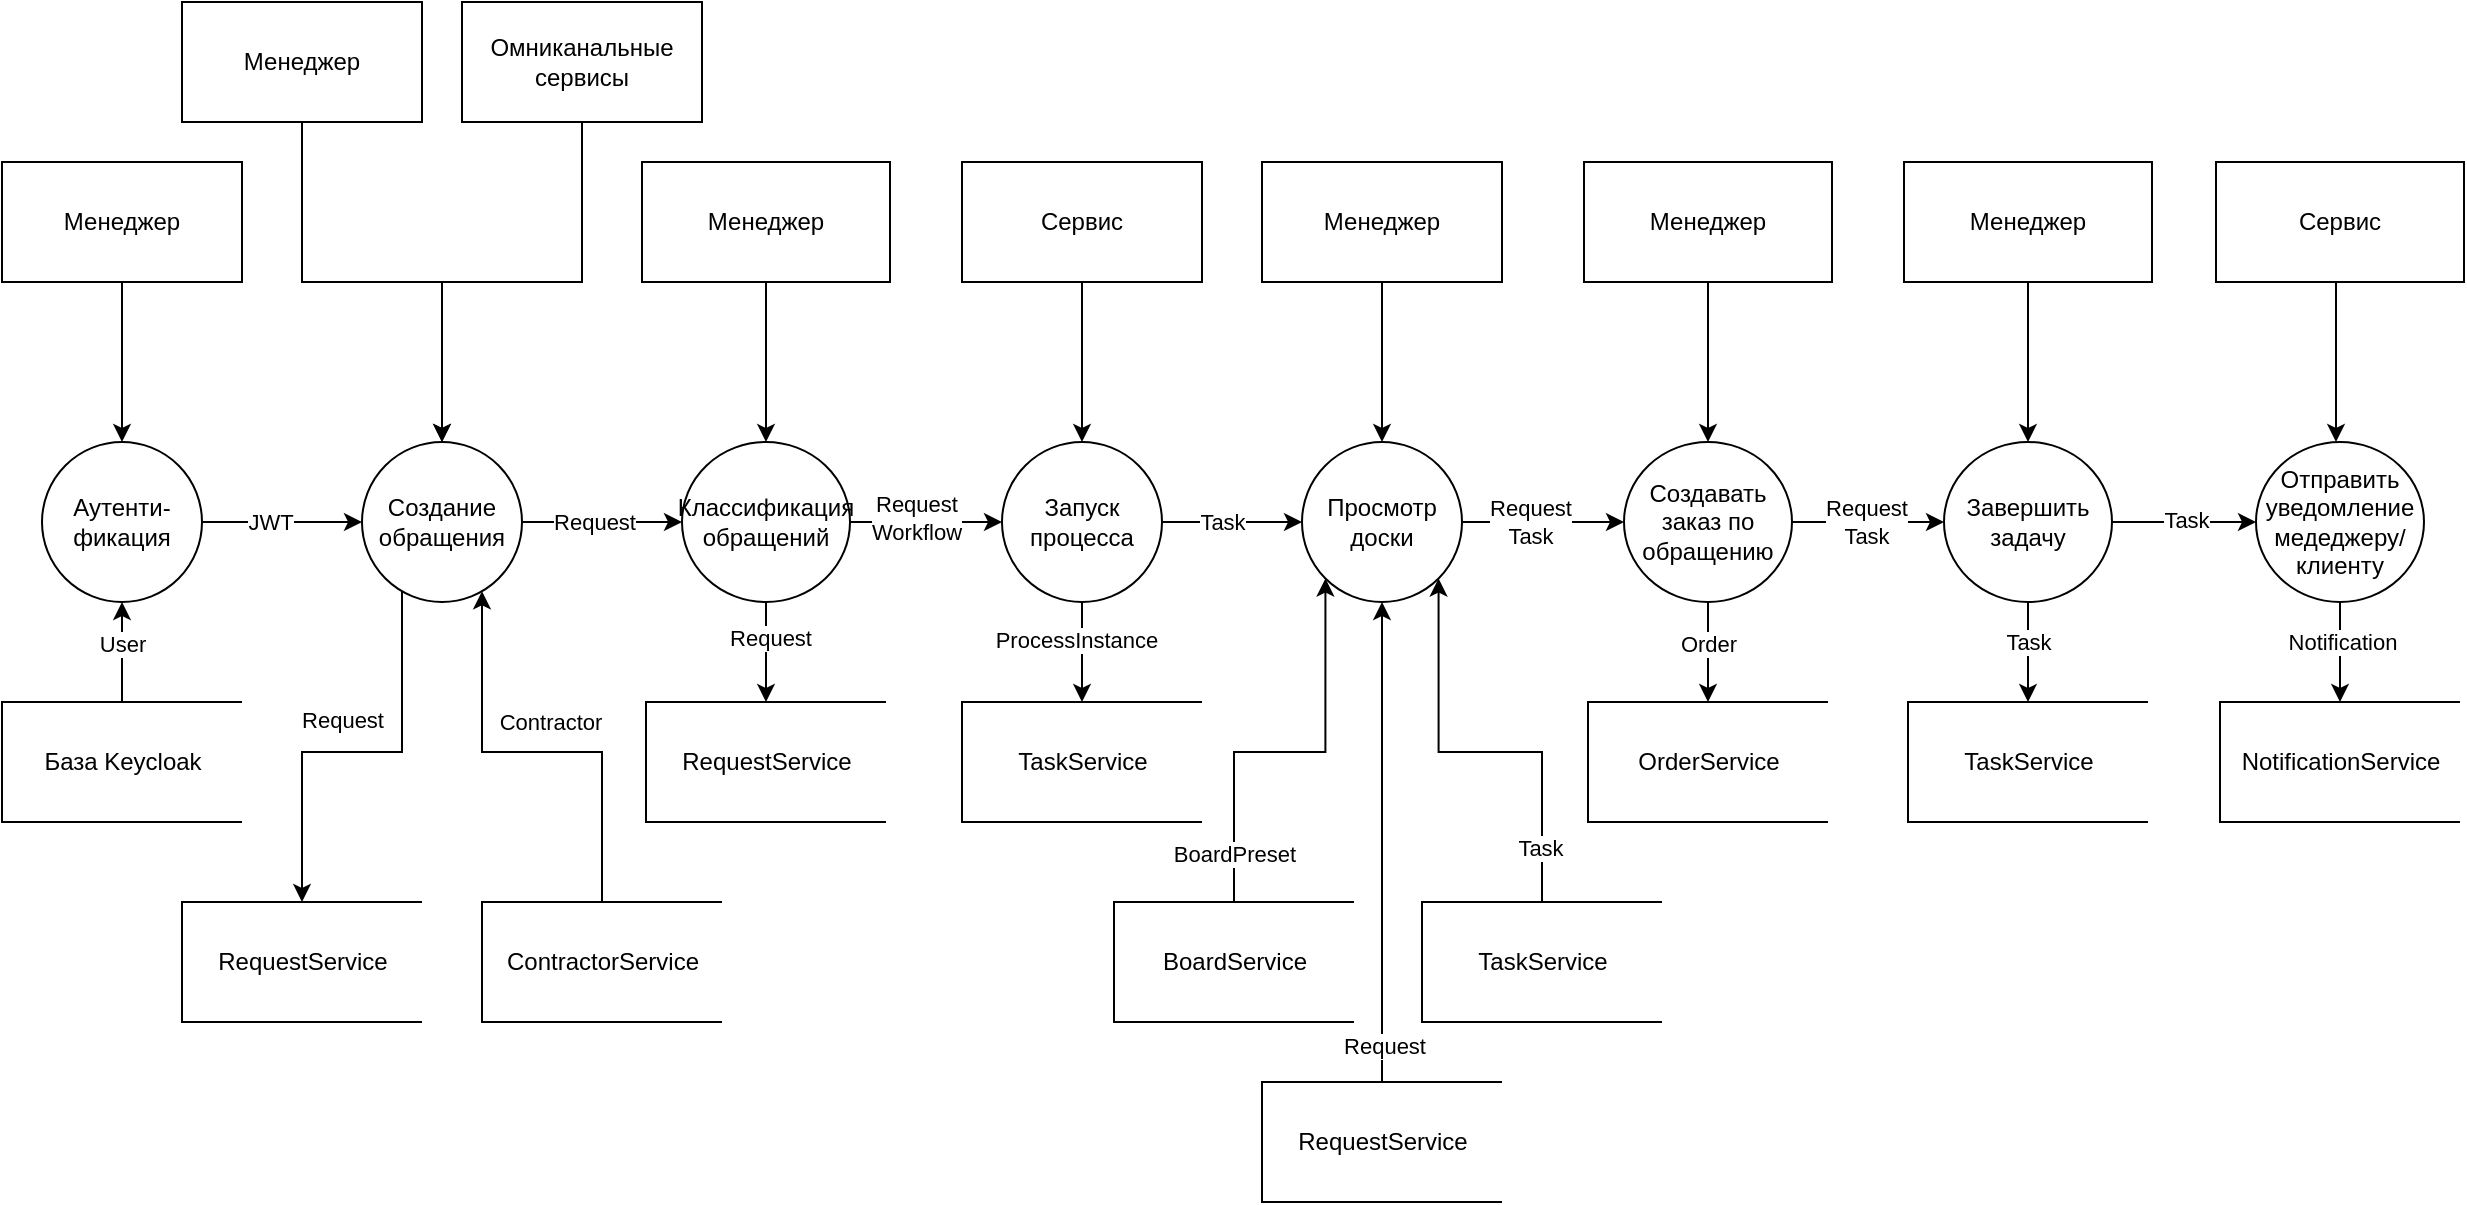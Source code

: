 <mxfile version="18.1.3" type="device"><diagram id="H--QP0-y7eRw9-9kaHLW" name="DFD"><mxGraphModel dx="3960" dy="1129" grid="1" gridSize="10" guides="1" tooltips="1" connect="1" arrows="1" fold="1" page="1" pageScale="1" pageWidth="827" pageHeight="1169" math="0" shadow="0"><root><mxCell id="0"/><mxCell id="1" parent="0"/><mxCell id="tN4KNItSdmDWHVcc150--39" value="" style="edgeStyle=orthogonalEdgeStyle;rounded=0;orthogonalLoop=1;jettySize=auto;html=1;entryX=0.5;entryY=0;entryDx=0;entryDy=0;fontSize=12;" parent="1" edge="1"><mxGeometry relative="1" as="geometry"><mxPoint x="-53" y="140" as="sourcePoint"/><mxPoint x="-53" y="220" as="targetPoint"/></mxGeometry></mxCell><mxCell id="tN4KNItSdmDWHVcc150--40" value="Cервис" style="rounded=0;whiteSpace=wrap;html=1;" parent="1" vertex="1"><mxGeometry x="-113" y="80" width="124" height="60" as="geometry"/></mxCell><mxCell id="GKgBgNIrzGKfXKhGHvOL-60" style="edgeStyle=orthogonalEdgeStyle;rounded=0;orthogonalLoop=1;jettySize=auto;html=1;entryX=0.5;entryY=0;entryDx=0;entryDy=0;entryPerimeter=0;" edge="1" parent="1" source="tN4KNItSdmDWHVcc150--41" target="GKgBgNIrzGKfXKhGHvOL-54"><mxGeometry relative="1" as="geometry"/></mxCell><mxCell id="GKgBgNIrzGKfXKhGHvOL-61" value="Notification" style="edgeLabel;html=1;align=center;verticalAlign=middle;resizable=0;points=[];" vertex="1" connectable="0" parent="GKgBgNIrzGKfXKhGHvOL-60"><mxGeometry x="-0.2" y="1" relative="1" as="geometry"><mxPoint as="offset"/></mxGeometry></mxCell><mxCell id="tN4KNItSdmDWHVcc150--41" value="Отправить уведомление медеджеру/клиенту" style="ellipse;whiteSpace=wrap;html=1;aspect=fixed;" parent="1" vertex="1"><mxGeometry x="-93" y="220" width="84" height="80" as="geometry"/></mxCell><mxCell id="GKgBgNIrzGKfXKhGHvOL-4" style="edgeStyle=orthogonalEdgeStyle;rounded=0;orthogonalLoop=1;jettySize=auto;html=1;" edge="1" parent="1" source="tN4KNItSdmDWHVcc150--50"><mxGeometry relative="1" as="geometry"><mxPoint x="-1040" y="260" as="targetPoint"/></mxGeometry></mxCell><mxCell id="GKgBgNIrzGKfXKhGHvOL-19" value="JWT" style="edgeLabel;html=1;align=center;verticalAlign=middle;resizable=0;points=[];" vertex="1" connectable="0" parent="GKgBgNIrzGKfXKhGHvOL-4"><mxGeometry x="-0.15" relative="1" as="geometry"><mxPoint as="offset"/></mxGeometry></mxCell><mxCell id="tN4KNItSdmDWHVcc150--50" value="&lt;font style=&quot;font-size: 12px;&quot;&gt;Аутенти-фикация&lt;/font&gt;" style="ellipse;whiteSpace=wrap;html=1;aspect=fixed;" parent="1" vertex="1"><mxGeometry x="-1200" y="220" width="80" height="80" as="geometry"/></mxCell><mxCell id="tN4KNItSdmDWHVcc150--51" value="" style="edgeStyle=orthogonalEdgeStyle;rounded=0;orthogonalLoop=1;jettySize=auto;html=1;entryX=0.5;entryY=0;entryDx=0;entryDy=0;fontSize=12;" parent="1" edge="1"><mxGeometry relative="1" as="geometry"><mxPoint x="-1160" y="140" as="sourcePoint"/><mxPoint x="-1160" y="220" as="targetPoint"/></mxGeometry></mxCell><mxCell id="tN4KNItSdmDWHVcc150--52" value="Менеджер" style="rounded=0;whiteSpace=wrap;html=1;" parent="1" vertex="1"><mxGeometry x="-1220" y="80" width="120" height="60" as="geometry"/></mxCell><mxCell id="GKgBgNIrzGKfXKhGHvOL-2" style="edgeStyle=orthogonalEdgeStyle;rounded=0;orthogonalLoop=1;jettySize=auto;html=1;exitX=0.5;exitY=0;exitDx=0;exitDy=0;exitPerimeter=0;" edge="1" parent="1" source="GKgBgNIrzGKfXKhGHvOL-1" target="tN4KNItSdmDWHVcc150--50"><mxGeometry relative="1" as="geometry"/></mxCell><mxCell id="GKgBgNIrzGKfXKhGHvOL-3" value="User" style="edgeLabel;html=1;align=center;verticalAlign=middle;resizable=0;points=[];" vertex="1" connectable="0" parent="GKgBgNIrzGKfXKhGHvOL-2"><mxGeometry x="-0.06" y="1" relative="1" as="geometry"><mxPoint x="1" y="-6" as="offset"/></mxGeometry></mxCell><mxCell id="GKgBgNIrzGKfXKhGHvOL-1" value="База Keycloak" style="strokeWidth=1;html=1;shape=mxgraph.flowchart.annotation_1;align=center;pointerEvents=1;fontSize=12;" vertex="1" parent="1"><mxGeometry x="-1220" y="350" width="120" height="60" as="geometry"/></mxCell><mxCell id="GKgBgNIrzGKfXKhGHvOL-11" style="edgeStyle=orthogonalEdgeStyle;rounded=0;orthogonalLoop=1;jettySize=auto;html=1;" edge="1" parent="1" source="GKgBgNIrzGKfXKhGHvOL-5" target="GKgBgNIrzGKfXKhGHvOL-10"><mxGeometry relative="1" as="geometry"><Array as="points"><mxPoint x="-1020" y="375"/><mxPoint x="-1070" y="375"/></Array></mxGeometry></mxCell><mxCell id="GKgBgNIrzGKfXKhGHvOL-14" value="Request" style="edgeLabel;html=1;align=center;verticalAlign=middle;resizable=0;points=[];" vertex="1" connectable="0" parent="GKgBgNIrzGKfXKhGHvOL-11"><mxGeometry x="-0.38" y="1" relative="1" as="geometry"><mxPoint x="-31" y="1" as="offset"/></mxGeometry></mxCell><mxCell id="GKgBgNIrzGKfXKhGHvOL-12" style="edgeStyle=orthogonalEdgeStyle;rounded=0;orthogonalLoop=1;jettySize=auto;html=1;" edge="1" parent="1" source="GKgBgNIrzGKfXKhGHvOL-5"><mxGeometry relative="1" as="geometry"><mxPoint x="-880" y="260" as="targetPoint"/></mxGeometry></mxCell><mxCell id="GKgBgNIrzGKfXKhGHvOL-20" value="Request" style="edgeLabel;html=1;align=center;verticalAlign=middle;resizable=0;points=[];" vertex="1" connectable="0" parent="GKgBgNIrzGKfXKhGHvOL-12"><mxGeometry x="-0.25" relative="1" as="geometry"><mxPoint x="6" as="offset"/></mxGeometry></mxCell><mxCell id="GKgBgNIrzGKfXKhGHvOL-5" value="&lt;font style=&quot;font-size: 12px;&quot;&gt;Создание&lt;br&gt;обращения&lt;br&gt;&lt;/font&gt;" style="ellipse;whiteSpace=wrap;html=1;aspect=fixed;" vertex="1" parent="1"><mxGeometry x="-1040" y="220" width="80" height="80" as="geometry"/></mxCell><mxCell id="GKgBgNIrzGKfXKhGHvOL-7" style="edgeStyle=orthogonalEdgeStyle;rounded=0;orthogonalLoop=1;jettySize=auto;html=1;entryX=0.5;entryY=0;entryDx=0;entryDy=0;" edge="1" parent="1" source="GKgBgNIrzGKfXKhGHvOL-6" target="GKgBgNIrzGKfXKhGHvOL-5"><mxGeometry relative="1" as="geometry"/></mxCell><mxCell id="GKgBgNIrzGKfXKhGHvOL-6" value="Менеджер" style="rounded=0;whiteSpace=wrap;html=1;" vertex="1" parent="1"><mxGeometry x="-1130" width="120" height="60" as="geometry"/></mxCell><mxCell id="GKgBgNIrzGKfXKhGHvOL-9" style="edgeStyle=orthogonalEdgeStyle;rounded=0;orthogonalLoop=1;jettySize=auto;html=1;entryX=0.5;entryY=0;entryDx=0;entryDy=0;" edge="1" parent="1" source="GKgBgNIrzGKfXKhGHvOL-8" target="GKgBgNIrzGKfXKhGHvOL-5"><mxGeometry relative="1" as="geometry"><Array as="points"><mxPoint x="-930" y="140"/><mxPoint x="-1000" y="140"/></Array></mxGeometry></mxCell><mxCell id="GKgBgNIrzGKfXKhGHvOL-8" value="Омниканальные сервисы" style="rounded=0;whiteSpace=wrap;html=1;" vertex="1" parent="1"><mxGeometry x="-990" width="120" height="60" as="geometry"/></mxCell><mxCell id="GKgBgNIrzGKfXKhGHvOL-10" value="RequestService" style="strokeWidth=1;html=1;shape=mxgraph.flowchart.annotation_1;align=center;pointerEvents=1;fontSize=12;" vertex="1" parent="1"><mxGeometry x="-1130" y="450" width="120" height="60" as="geometry"/></mxCell><mxCell id="GKgBgNIrzGKfXKhGHvOL-18" style="edgeStyle=orthogonalEdgeStyle;rounded=0;orthogonalLoop=1;jettySize=auto;html=1;entryX=0.5;entryY=0;entryDx=0;entryDy=0;entryPerimeter=0;" edge="1" parent="1" source="GKgBgNIrzGKfXKhGHvOL-13" target="GKgBgNIrzGKfXKhGHvOL-17"><mxGeometry relative="1" as="geometry"/></mxCell><mxCell id="GKgBgNIrzGKfXKhGHvOL-21" value="ProcessInstance" style="edgeLabel;html=1;align=center;verticalAlign=middle;resizable=0;points=[];" vertex="1" connectable="0" parent="GKgBgNIrzGKfXKhGHvOL-18"><mxGeometry x="-0.26" y="-3" relative="1" as="geometry"><mxPoint as="offset"/></mxGeometry></mxCell><mxCell id="GKgBgNIrzGKfXKhGHvOL-31" style="edgeStyle=orthogonalEdgeStyle;rounded=0;orthogonalLoop=1;jettySize=auto;html=1;entryX=0;entryY=0.5;entryDx=0;entryDy=0;" edge="1" parent="1" source="GKgBgNIrzGKfXKhGHvOL-13" target="GKgBgNIrzGKfXKhGHvOL-26"><mxGeometry relative="1" as="geometry"/></mxCell><mxCell id="GKgBgNIrzGKfXKhGHvOL-32" value="Task" style="edgeLabel;html=1;align=center;verticalAlign=middle;resizable=0;points=[];" vertex="1" connectable="0" parent="GKgBgNIrzGKfXKhGHvOL-31"><mxGeometry x="-0.271" relative="1" as="geometry"><mxPoint x="4" as="offset"/></mxGeometry></mxCell><mxCell id="GKgBgNIrzGKfXKhGHvOL-13" value="&lt;font style=&quot;font-size: 12px;&quot;&gt;Запуск процесса&lt;br&gt;&lt;/font&gt;" style="ellipse;whiteSpace=wrap;html=1;aspect=fixed;" vertex="1" parent="1"><mxGeometry x="-720" y="220" width="80" height="80" as="geometry"/></mxCell><mxCell id="GKgBgNIrzGKfXKhGHvOL-16" style="edgeStyle=orthogonalEdgeStyle;rounded=0;orthogonalLoop=1;jettySize=auto;html=1;entryX=0.5;entryY=0;entryDx=0;entryDy=0;" edge="1" parent="1" source="GKgBgNIrzGKfXKhGHvOL-15" target="GKgBgNIrzGKfXKhGHvOL-13"><mxGeometry relative="1" as="geometry"/></mxCell><mxCell id="GKgBgNIrzGKfXKhGHvOL-15" value="Сервис" style="rounded=0;whiteSpace=wrap;html=1;" vertex="1" parent="1"><mxGeometry x="-740" y="80" width="120" height="60" as="geometry"/></mxCell><mxCell id="GKgBgNIrzGKfXKhGHvOL-17" value="TaskService" style="strokeWidth=1;html=1;shape=mxgraph.flowchart.annotation_1;align=center;pointerEvents=1;fontSize=12;" vertex="1" parent="1"><mxGeometry x="-740" y="350" width="120" height="60" as="geometry"/></mxCell><mxCell id="GKgBgNIrzGKfXKhGHvOL-34" style="edgeStyle=orthogonalEdgeStyle;rounded=0;orthogonalLoop=1;jettySize=auto;html=1;" edge="1" parent="1" source="GKgBgNIrzGKfXKhGHvOL-22" target="GKgBgNIrzGKfXKhGHvOL-33"><mxGeometry relative="1" as="geometry"/></mxCell><mxCell id="GKgBgNIrzGKfXKhGHvOL-50" value="Order" style="edgeLabel;html=1;align=center;verticalAlign=middle;resizable=0;points=[];" vertex="1" connectable="0" parent="GKgBgNIrzGKfXKhGHvOL-34"><mxGeometry x="-0.16" y="2" relative="1" as="geometry"><mxPoint x="-2" as="offset"/></mxGeometry></mxCell><mxCell id="GKgBgNIrzGKfXKhGHvOL-42" style="edgeStyle=orthogonalEdgeStyle;rounded=0;orthogonalLoop=1;jettySize=auto;html=1;entryX=0;entryY=0.5;entryDx=0;entryDy=0;" edge="1" parent="1" source="GKgBgNIrzGKfXKhGHvOL-22" target="GKgBgNIrzGKfXKhGHvOL-38"><mxGeometry relative="1" as="geometry"/></mxCell><mxCell id="GKgBgNIrzGKfXKhGHvOL-43" value="Request&lt;br&gt;Task" style="edgeLabel;html=1;align=center;verticalAlign=middle;resizable=0;points=[];" vertex="1" connectable="0" parent="GKgBgNIrzGKfXKhGHvOL-42"><mxGeometry x="-0.197" y="-1" relative="1" as="geometry"><mxPoint x="6" y="-1" as="offset"/></mxGeometry></mxCell><mxCell id="GKgBgNIrzGKfXKhGHvOL-22" value="&lt;span style=&quot;font-family: calibri, sans-serif;&quot;&gt;&lt;font style=&quot;font-size: 12px;&quot;&gt;Создавать заказ по обращению&lt;/font&gt;&lt;/span&gt;" style="ellipse;whiteSpace=wrap;html=1;aspect=fixed;" vertex="1" parent="1"><mxGeometry x="-409" y="220" width="84" height="80" as="geometry"/></mxCell><mxCell id="GKgBgNIrzGKfXKhGHvOL-24" style="edgeStyle=orthogonalEdgeStyle;rounded=0;orthogonalLoop=1;jettySize=auto;html=1;" edge="1" parent="1" source="GKgBgNIrzGKfXKhGHvOL-23" target="GKgBgNIrzGKfXKhGHvOL-22"><mxGeometry relative="1" as="geometry"/></mxCell><mxCell id="GKgBgNIrzGKfXKhGHvOL-23" value="Менеджер" style="rounded=0;whiteSpace=wrap;html=1;" vertex="1" parent="1"><mxGeometry x="-429" y="80" width="124" height="60" as="geometry"/></mxCell><mxCell id="GKgBgNIrzGKfXKhGHvOL-30" style="edgeStyle=orthogonalEdgeStyle;rounded=0;orthogonalLoop=1;jettySize=auto;html=1;entryX=0.5;entryY=0;entryDx=0;entryDy=0;" edge="1" parent="1" source="GKgBgNIrzGKfXKhGHvOL-25" target="GKgBgNIrzGKfXKhGHvOL-26"><mxGeometry relative="1" as="geometry"/></mxCell><mxCell id="GKgBgNIrzGKfXKhGHvOL-25" value="Менеджер" style="rounded=0;whiteSpace=wrap;html=1;" vertex="1" parent="1"><mxGeometry x="-590" y="80" width="120" height="60" as="geometry"/></mxCell><mxCell id="GKgBgNIrzGKfXKhGHvOL-35" style="edgeStyle=orthogonalEdgeStyle;rounded=0;orthogonalLoop=1;jettySize=auto;html=1;entryX=0;entryY=0.5;entryDx=0;entryDy=0;" edge="1" parent="1" source="GKgBgNIrzGKfXKhGHvOL-26" target="GKgBgNIrzGKfXKhGHvOL-22"><mxGeometry relative="1" as="geometry"/></mxCell><mxCell id="GKgBgNIrzGKfXKhGHvOL-36" value="Request&lt;br&gt;Task" style="edgeLabel;html=1;align=center;verticalAlign=middle;resizable=0;points=[];" vertex="1" connectable="0" parent="GKgBgNIrzGKfXKhGHvOL-35"><mxGeometry x="-0.271" y="-1" relative="1" as="geometry"><mxPoint x="4" y="-1" as="offset"/></mxGeometry></mxCell><mxCell id="GKgBgNIrzGKfXKhGHvOL-26" value="&lt;span style=&quot;font-family: calibri, sans-serif;&quot;&gt;&lt;font style=&quot;font-size: 12px;&quot;&gt;Просмотр доски&lt;/font&gt;&lt;/span&gt;" style="ellipse;whiteSpace=wrap;html=1;aspect=fixed;" vertex="1" parent="1"><mxGeometry x="-570" y="220" width="80" height="80" as="geometry"/></mxCell><mxCell id="GKgBgNIrzGKfXKhGHvOL-28" style="edgeStyle=orthogonalEdgeStyle;rounded=0;orthogonalLoop=1;jettySize=auto;html=1;entryX=0;entryY=1;entryDx=0;entryDy=0;" edge="1" parent="1" source="GKgBgNIrzGKfXKhGHvOL-27" target="GKgBgNIrzGKfXKhGHvOL-26"><mxGeometry relative="1" as="geometry"/></mxCell><mxCell id="GKgBgNIrzGKfXKhGHvOL-29" value="BoardPreset" style="edgeLabel;html=1;align=center;verticalAlign=middle;resizable=0;points=[];" vertex="1" connectable="0" parent="GKgBgNIrzGKfXKhGHvOL-28"><mxGeometry x="-0.3" y="1" relative="1" as="geometry"><mxPoint x="1" y="48" as="offset"/></mxGeometry></mxCell><mxCell id="GKgBgNIrzGKfXKhGHvOL-27" value="BoardService" style="strokeWidth=1;html=1;shape=mxgraph.flowchart.annotation_1;align=center;pointerEvents=1;fontSize=12;" vertex="1" parent="1"><mxGeometry x="-664" y="450" width="120" height="60" as="geometry"/></mxCell><mxCell id="GKgBgNIrzGKfXKhGHvOL-33" value="OrderService" style="strokeWidth=1;html=1;shape=mxgraph.flowchart.annotation_1;align=center;pointerEvents=1;fontSize=12;" vertex="1" parent="1"><mxGeometry x="-427" y="350" width="120" height="60" as="geometry"/></mxCell><mxCell id="GKgBgNIrzGKfXKhGHvOL-37" style="edgeStyle=orthogonalEdgeStyle;rounded=0;orthogonalLoop=1;jettySize=auto;html=1;" edge="1" parent="1" source="GKgBgNIrzGKfXKhGHvOL-38" target="GKgBgNIrzGKfXKhGHvOL-41"><mxGeometry relative="1" as="geometry"/></mxCell><mxCell id="GKgBgNIrzGKfXKhGHvOL-55" value="Task" style="edgeLabel;html=1;align=center;verticalAlign=middle;resizable=0;points=[];" vertex="1" connectable="0" parent="GKgBgNIrzGKfXKhGHvOL-37"><mxGeometry x="-0.04" y="2" relative="1" as="geometry"><mxPoint x="-2" y="-4" as="offset"/></mxGeometry></mxCell><mxCell id="GKgBgNIrzGKfXKhGHvOL-58" style="edgeStyle=orthogonalEdgeStyle;rounded=0;orthogonalLoop=1;jettySize=auto;html=1;entryX=0;entryY=0.5;entryDx=0;entryDy=0;" edge="1" parent="1" source="GKgBgNIrzGKfXKhGHvOL-38" target="tN4KNItSdmDWHVcc150--41"><mxGeometry relative="1" as="geometry"/></mxCell><mxCell id="GKgBgNIrzGKfXKhGHvOL-59" value="Task" style="edgeLabel;html=1;align=center;verticalAlign=middle;resizable=0;points=[];" vertex="1" connectable="0" parent="GKgBgNIrzGKfXKhGHvOL-58"><mxGeometry x="-0.014" y="1" relative="1" as="geometry"><mxPoint x="1" as="offset"/></mxGeometry></mxCell><mxCell id="GKgBgNIrzGKfXKhGHvOL-38" value="&lt;font face=&quot;calibri, sans-serif&quot;&gt;Завершить задачу&lt;/font&gt;" style="ellipse;whiteSpace=wrap;html=1;aspect=fixed;" vertex="1" parent="1"><mxGeometry x="-249" y="220" width="84" height="80" as="geometry"/></mxCell><mxCell id="GKgBgNIrzGKfXKhGHvOL-39" style="edgeStyle=orthogonalEdgeStyle;rounded=0;orthogonalLoop=1;jettySize=auto;html=1;" edge="1" parent="1" source="GKgBgNIrzGKfXKhGHvOL-40" target="GKgBgNIrzGKfXKhGHvOL-38"><mxGeometry relative="1" as="geometry"/></mxCell><mxCell id="GKgBgNIrzGKfXKhGHvOL-40" value="Менеджер" style="rounded=0;whiteSpace=wrap;html=1;" vertex="1" parent="1"><mxGeometry x="-269" y="80" width="124" height="60" as="geometry"/></mxCell><mxCell id="GKgBgNIrzGKfXKhGHvOL-41" value="TaskService" style="strokeWidth=1;html=1;shape=mxgraph.flowchart.annotation_1;align=center;pointerEvents=1;fontSize=12;" vertex="1" parent="1"><mxGeometry x="-267" y="350" width="120" height="60" as="geometry"/></mxCell><mxCell id="GKgBgNIrzGKfXKhGHvOL-46" style="edgeStyle=orthogonalEdgeStyle;rounded=0;orthogonalLoop=1;jettySize=auto;html=1;" edge="1" parent="1" source="GKgBgNIrzGKfXKhGHvOL-44" target="GKgBgNIrzGKfXKhGHvOL-13"><mxGeometry relative="1" as="geometry"/></mxCell><mxCell id="GKgBgNIrzGKfXKhGHvOL-49" value="Request&lt;br&gt;Workflow" style="edgeLabel;html=1;align=center;verticalAlign=middle;resizable=0;points=[];" vertex="1" connectable="0" parent="GKgBgNIrzGKfXKhGHvOL-46"><mxGeometry x="0.045" y="3" relative="1" as="geometry"><mxPoint x="-7" y="1" as="offset"/></mxGeometry></mxCell><mxCell id="GKgBgNIrzGKfXKhGHvOL-48" style="edgeStyle=orthogonalEdgeStyle;rounded=0;orthogonalLoop=1;jettySize=auto;html=1;" edge="1" parent="1" source="GKgBgNIrzGKfXKhGHvOL-44" target="GKgBgNIrzGKfXKhGHvOL-47"><mxGeometry relative="1" as="geometry"/></mxCell><mxCell id="GKgBgNIrzGKfXKhGHvOL-51" value="Request" style="edgeLabel;html=1;align=center;verticalAlign=middle;resizable=0;points=[];" vertex="1" connectable="0" parent="GKgBgNIrzGKfXKhGHvOL-48"><mxGeometry x="-0.28" y="2" relative="1" as="geometry"><mxPoint as="offset"/></mxGeometry></mxCell><mxCell id="GKgBgNIrzGKfXKhGHvOL-44" value="&lt;span style=&quot;font-family: calibri, sans-serif;&quot;&gt;&lt;font style=&quot;font-size: 12px;&quot;&gt;Классификация обращений&lt;/font&gt;&lt;/span&gt;" style="ellipse;whiteSpace=wrap;html=1;aspect=fixed;" vertex="1" parent="1"><mxGeometry x="-880" y="220" width="84" height="80" as="geometry"/></mxCell><mxCell id="GKgBgNIrzGKfXKhGHvOL-56" style="edgeStyle=orthogonalEdgeStyle;rounded=0;orthogonalLoop=1;jettySize=auto;html=1;" edge="1" parent="1" source="GKgBgNIrzGKfXKhGHvOL-45" target="GKgBgNIrzGKfXKhGHvOL-44"><mxGeometry relative="1" as="geometry"/></mxCell><mxCell id="GKgBgNIrzGKfXKhGHvOL-45" value="Менеджер" style="rounded=0;whiteSpace=wrap;html=1;" vertex="1" parent="1"><mxGeometry x="-900" y="80" width="124" height="60" as="geometry"/></mxCell><mxCell id="GKgBgNIrzGKfXKhGHvOL-47" value="RequestService" style="strokeWidth=1;html=1;shape=mxgraph.flowchart.annotation_1;align=center;pointerEvents=1;fontSize=12;" vertex="1" parent="1"><mxGeometry x="-898" y="350" width="120" height="60" as="geometry"/></mxCell><mxCell id="GKgBgNIrzGKfXKhGHvOL-54" value="NotificationService" style="strokeWidth=1;html=1;shape=mxgraph.flowchart.annotation_1;align=center;pointerEvents=1;fontSize=12;" vertex="1" parent="1"><mxGeometry x="-111" y="350" width="120" height="60" as="geometry"/></mxCell><mxCell id="GKgBgNIrzGKfXKhGHvOL-63" style="edgeStyle=orthogonalEdgeStyle;rounded=0;orthogonalLoop=1;jettySize=auto;html=1;" edge="1" parent="1" source="GKgBgNIrzGKfXKhGHvOL-62" target="GKgBgNIrzGKfXKhGHvOL-5"><mxGeometry relative="1" as="geometry"><Array as="points"><mxPoint x="-920" y="375"/><mxPoint x="-980" y="375"/></Array></mxGeometry></mxCell><mxCell id="GKgBgNIrzGKfXKhGHvOL-64" value="Contractor" style="edgeLabel;html=1;align=center;verticalAlign=middle;resizable=0;points=[];" vertex="1" connectable="0" parent="GKgBgNIrzGKfXKhGHvOL-63"><mxGeometry x="-0.057" y="1" relative="1" as="geometry"><mxPoint y="-16" as="offset"/></mxGeometry></mxCell><mxCell id="GKgBgNIrzGKfXKhGHvOL-62" value="ContractorService" style="strokeWidth=1;html=1;shape=mxgraph.flowchart.annotation_1;align=center;pointerEvents=1;fontSize=12;" vertex="1" parent="1"><mxGeometry x="-980" y="450" width="120" height="60" as="geometry"/></mxCell><mxCell id="GKgBgNIrzGKfXKhGHvOL-66" style="edgeStyle=orthogonalEdgeStyle;rounded=0;orthogonalLoop=1;jettySize=auto;html=1;entryX=1;entryY=1;entryDx=0;entryDy=0;exitX=0.5;exitY=0;exitDx=0;exitDy=0;exitPerimeter=0;" edge="1" parent="1" source="GKgBgNIrzGKfXKhGHvOL-65" target="GKgBgNIrzGKfXKhGHvOL-26"><mxGeometry relative="1" as="geometry"/></mxCell><mxCell id="GKgBgNIrzGKfXKhGHvOL-67" value="Task" style="edgeLabel;html=1;align=center;verticalAlign=middle;resizable=0;points=[];" vertex="1" connectable="0" parent="GKgBgNIrzGKfXKhGHvOL-66"><mxGeometry x="-0.747" y="2" relative="1" as="geometry"><mxPoint x="1" as="offset"/></mxGeometry></mxCell><mxCell id="GKgBgNIrzGKfXKhGHvOL-65" value="TaskService" style="strokeWidth=1;html=1;shape=mxgraph.flowchart.annotation_1;align=center;pointerEvents=1;fontSize=12;" vertex="1" parent="1"><mxGeometry x="-510" y="450" width="120" height="60" as="geometry"/></mxCell><mxCell id="GKgBgNIrzGKfXKhGHvOL-69" style="edgeStyle=orthogonalEdgeStyle;rounded=0;orthogonalLoop=1;jettySize=auto;html=1;entryX=0.5;entryY=1;entryDx=0;entryDy=0;" edge="1" parent="1" source="GKgBgNIrzGKfXKhGHvOL-68" target="GKgBgNIrzGKfXKhGHvOL-26"><mxGeometry relative="1" as="geometry"/></mxCell><mxCell id="GKgBgNIrzGKfXKhGHvOL-70" value="Request" style="edgeLabel;html=1;align=center;verticalAlign=middle;resizable=0;points=[];" vertex="1" connectable="0" parent="GKgBgNIrzGKfXKhGHvOL-69"><mxGeometry x="-0.85" relative="1" as="geometry"><mxPoint x="1" as="offset"/></mxGeometry></mxCell><mxCell id="GKgBgNIrzGKfXKhGHvOL-68" value="RequestService" style="strokeWidth=1;html=1;shape=mxgraph.flowchart.annotation_1;align=center;pointerEvents=1;fontSize=12;" vertex="1" parent="1"><mxGeometry x="-590" y="540" width="120" height="60" as="geometry"/></mxCell></root></mxGraphModel></diagram></mxfile>
